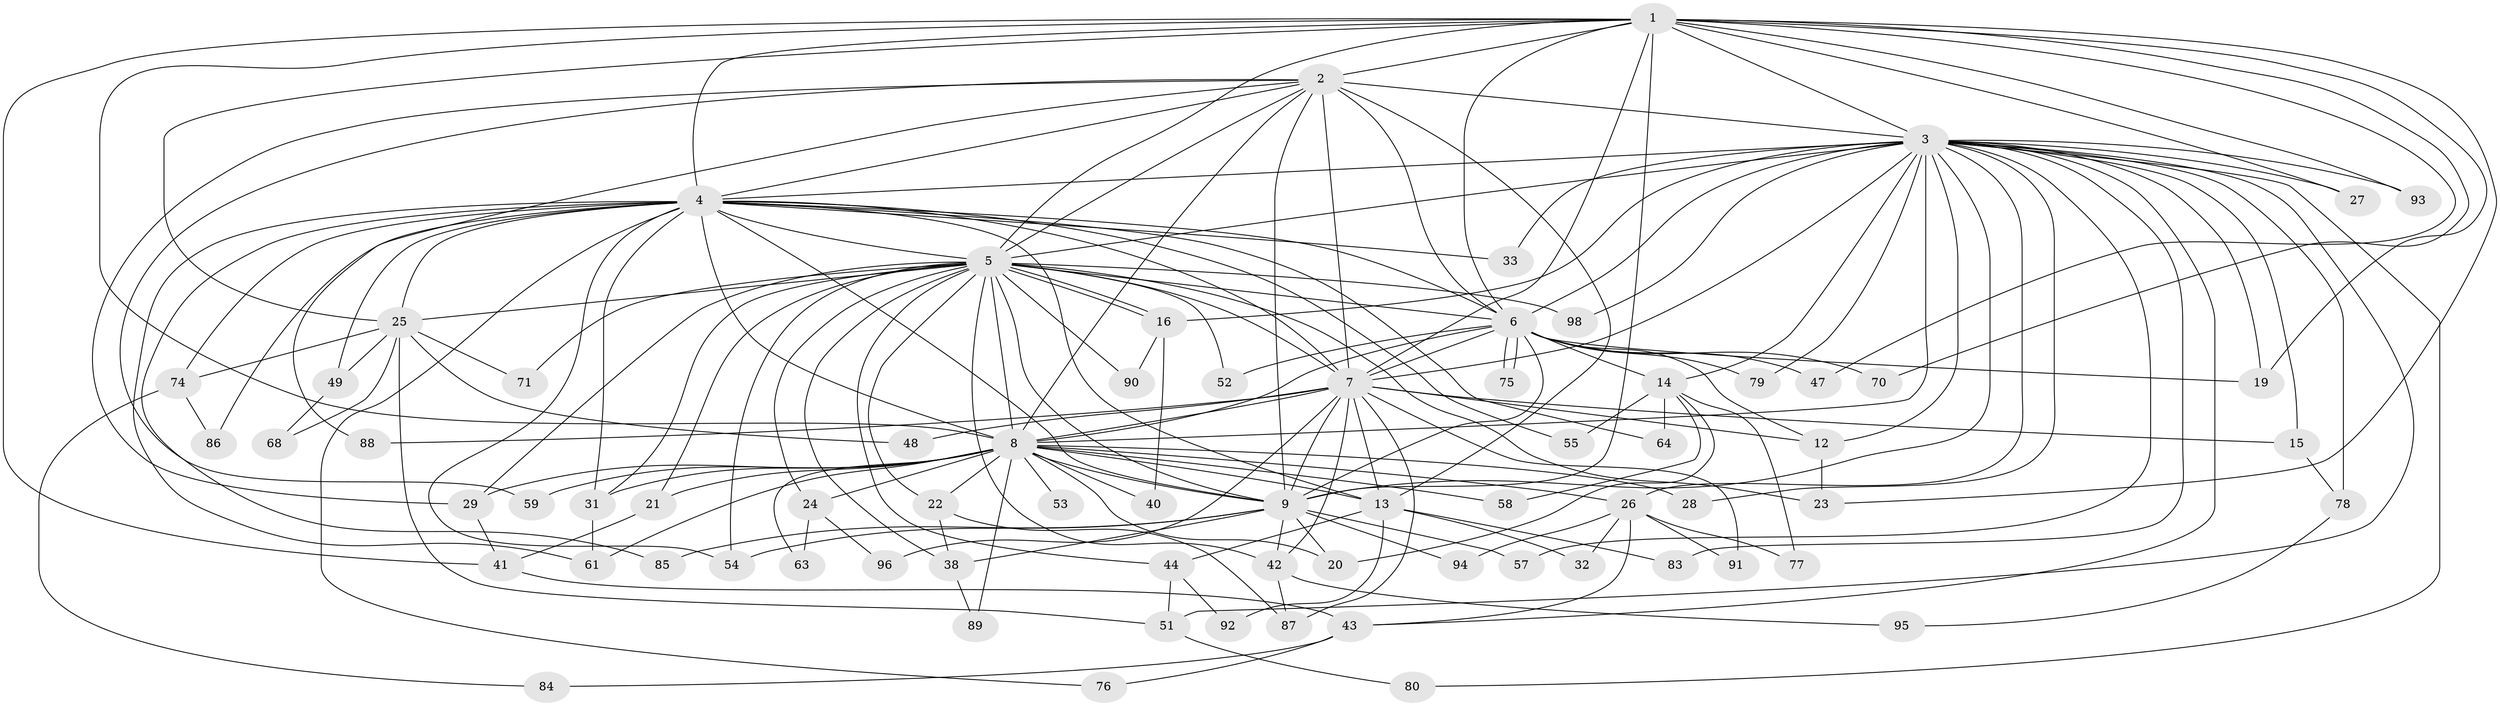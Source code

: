 // original degree distribution, {15: 0.01, 14: 0.01, 21: 0.02, 29: 0.01, 20: 0.01, 18: 0.02, 17: 0.01, 19: 0.01, 12: 0.01, 4: 0.13, 7: 0.04, 3: 0.13, 5: 0.03, 2: 0.56}
// Generated by graph-tools (version 1.1) at 2025/38/02/21/25 10:38:53]
// undirected, 73 vertices, 181 edges
graph export_dot {
graph [start="1"]
  node [color=gray90,style=filled];
  1 [super="+45"];
  2 [super="+35"];
  3 [super="+10"];
  4 [super="+34"];
  5 [super="+72"];
  6 [super="+50"];
  7 [super="+36"];
  8 [super="+11"];
  9 [super="+100"];
  12 [super="+66"];
  13 [super="+18"];
  14 [super="+17"];
  15;
  16 [super="+56"];
  19 [super="+46"];
  20 [super="+67"];
  21;
  22;
  23;
  24;
  25 [super="+39"];
  26 [super="+30"];
  27;
  28;
  29 [super="+60"];
  31 [super="+37"];
  32;
  33;
  38 [super="+73"];
  40;
  41 [super="+69"];
  42 [super="+65"];
  43 [super="+62"];
  44;
  47;
  48;
  49;
  51 [super="+82"];
  52;
  53;
  54 [super="+97"];
  55;
  57;
  58;
  59;
  61 [super="+81"];
  63;
  64;
  68;
  70;
  71;
  74;
  75;
  76;
  77;
  78;
  79;
  80;
  83;
  84;
  85;
  86;
  87 [super="+99"];
  88;
  89;
  90;
  91;
  92;
  93;
  94;
  95;
  96;
  98;
  1 -- 2;
  1 -- 3 [weight=2];
  1 -- 4;
  1 -- 5;
  1 -- 6;
  1 -- 7;
  1 -- 8;
  1 -- 9;
  1 -- 25;
  1 -- 27;
  1 -- 41;
  1 -- 47;
  1 -- 70;
  1 -- 19;
  1 -- 93;
  1 -- 23;
  2 -- 3 [weight=3];
  2 -- 4;
  2 -- 5;
  2 -- 6;
  2 -- 7;
  2 -- 8;
  2 -- 9;
  2 -- 13;
  2 -- 29;
  2 -- 59;
  2 -- 88;
  3 -- 4 [weight=2];
  3 -- 5 [weight=2];
  3 -- 6 [weight=2];
  3 -- 7 [weight=2];
  3 -- 8 [weight=2];
  3 -- 9 [weight=3];
  3 -- 12;
  3 -- 26 [weight=2];
  3 -- 28;
  3 -- 33;
  3 -- 43;
  3 -- 78;
  3 -- 80;
  3 -- 93;
  3 -- 98;
  3 -- 14;
  3 -- 15;
  3 -- 79;
  3 -- 51;
  3 -- 19;
  3 -- 83;
  3 -- 57;
  3 -- 27;
  3 -- 16;
  4 -- 5 [weight=2];
  4 -- 6;
  4 -- 7;
  4 -- 8;
  4 -- 9;
  4 -- 13;
  4 -- 25;
  4 -- 31;
  4 -- 33;
  4 -- 61;
  4 -- 64;
  4 -- 74;
  4 -- 76;
  4 -- 85;
  4 -- 86;
  4 -- 54;
  4 -- 49;
  4 -- 55;
  5 -- 6 [weight=3];
  5 -- 7;
  5 -- 8;
  5 -- 9;
  5 -- 16;
  5 -- 16;
  5 -- 21;
  5 -- 22;
  5 -- 23;
  5 -- 24;
  5 -- 29;
  5 -- 44;
  5 -- 52;
  5 -- 54;
  5 -- 71;
  5 -- 90;
  5 -- 98;
  5 -- 42;
  5 -- 38;
  5 -- 31;
  5 -- 25;
  6 -- 7;
  6 -- 8;
  6 -- 9;
  6 -- 12;
  6 -- 19;
  6 -- 47;
  6 -- 52;
  6 -- 70;
  6 -- 75;
  6 -- 75;
  6 -- 79;
  6 -- 14;
  7 -- 8;
  7 -- 9;
  7 -- 15;
  7 -- 42;
  7 -- 48;
  7 -- 87;
  7 -- 88;
  7 -- 91;
  7 -- 96;
  7 -- 13;
  7 -- 12;
  8 -- 9;
  8 -- 21;
  8 -- 22;
  8 -- 26;
  8 -- 28;
  8 -- 40;
  8 -- 53 [weight=2];
  8 -- 89;
  8 -- 20;
  8 -- 24;
  8 -- 58;
  8 -- 59;
  8 -- 31;
  8 -- 29;
  8 -- 63;
  8 -- 61;
  8 -- 13;
  9 -- 38;
  9 -- 42;
  9 -- 54;
  9 -- 57;
  9 -- 85;
  9 -- 94;
  9 -- 20;
  12 -- 23;
  13 -- 32;
  13 -- 44;
  13 -- 92;
  13 -- 83;
  14 -- 20;
  14 -- 58;
  14 -- 64;
  14 -- 77;
  14 -- 55;
  15 -- 78;
  16 -- 40;
  16 -- 90;
  21 -- 41;
  22 -- 38;
  22 -- 87;
  24 -- 63;
  24 -- 96;
  25 -- 51;
  25 -- 48;
  25 -- 49;
  25 -- 68;
  25 -- 71;
  25 -- 74;
  26 -- 32;
  26 -- 77;
  26 -- 91;
  26 -- 94;
  26 -- 43;
  29 -- 41;
  31 -- 61;
  38 -- 89;
  41 -- 43;
  42 -- 95;
  42 -- 87;
  43 -- 76;
  43 -- 84;
  44 -- 51;
  44 -- 92;
  49 -- 68;
  51 -- 80;
  74 -- 84;
  74 -- 86;
  78 -- 95;
}
